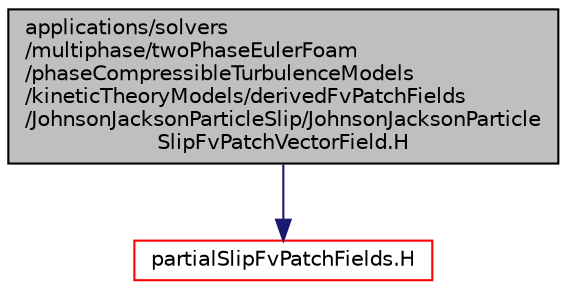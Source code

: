 digraph "applications/solvers/multiphase/twoPhaseEulerFoam/phaseCompressibleTurbulenceModels/kineticTheoryModels/derivedFvPatchFields/JohnsonJacksonParticleSlip/JohnsonJacksonParticleSlipFvPatchVectorField.H"
{
  bgcolor="transparent";
  edge [fontname="Helvetica",fontsize="10",labelfontname="Helvetica",labelfontsize="10"];
  node [fontname="Helvetica",fontsize="10",shape=record];
  Node0 [label="applications/solvers\l/multiphase/twoPhaseEulerFoam\l/phaseCompressibleTurbulenceModels\l/kineticTheoryModels/derivedFvPatchFields\l/JohnsonJacksonParticleSlip/JohnsonJacksonParticle\lSlipFvPatchVectorField.H",height=0.2,width=0.4,color="black", fillcolor="grey75", style="filled", fontcolor="black"];
  Node0 -> Node1 [color="midnightblue",fontsize="10",style="solid",fontname="Helvetica"];
  Node1 [label="partialSlipFvPatchFields.H",height=0.2,width=0.4,color="red",URL="$a02300.html"];
}
